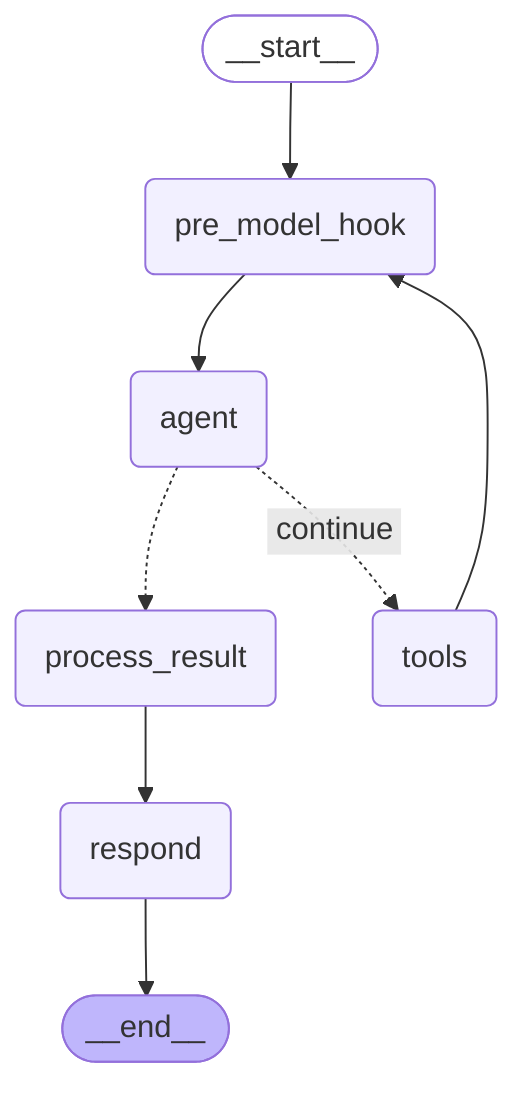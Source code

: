 ---
config:
  flowchart:
    curve: basis
---
graph TD;
	__start__([<p>__start__</p>]):::first
	agent(agent)
	pre_model_hook(pre_model_hook)
	process_result(process_result)
	respond(respond)
	tools(tools)
	__end__([<p>__end__</p>]):::last
	__start__ --> pre_model_hook;
	agent -.-> process_result;
	agent -. &nbsp;continue&nbsp; .-> tools;
	pre_model_hook --> agent;
	process_result --> respond;
	tools --> pre_model_hook;
	respond --> __end__;
	classDef default fill:#f2f0ff,line-height:1.2
	classDef first fill-opacity:0
	classDef last fill:#bfb6fc
